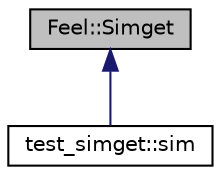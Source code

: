 digraph "Feel::Simget"
{
 // LATEX_PDF_SIZE
  edge [fontname="Helvetica",fontsize="10",labelfontname="Helvetica",labelfontsize="10"];
  node [fontname="Helvetica",fontsize="10",shape=record];
  Node1 [label="Feel::Simget",height=0.2,width=0.4,color="black", fillcolor="grey75", style="filled", fontcolor="black",tooltip="Simulation Object."];
  Node1 -> Node2 [dir="back",color="midnightblue",fontsize="10",style="solid",fontname="Helvetica"];
  Node2 [label="test_simget::sim",height=0.2,width=0.4,color="black", fillcolor="white", style="filled",URL="$classtest__simget_1_1sim.html",tooltip=" "];
}

